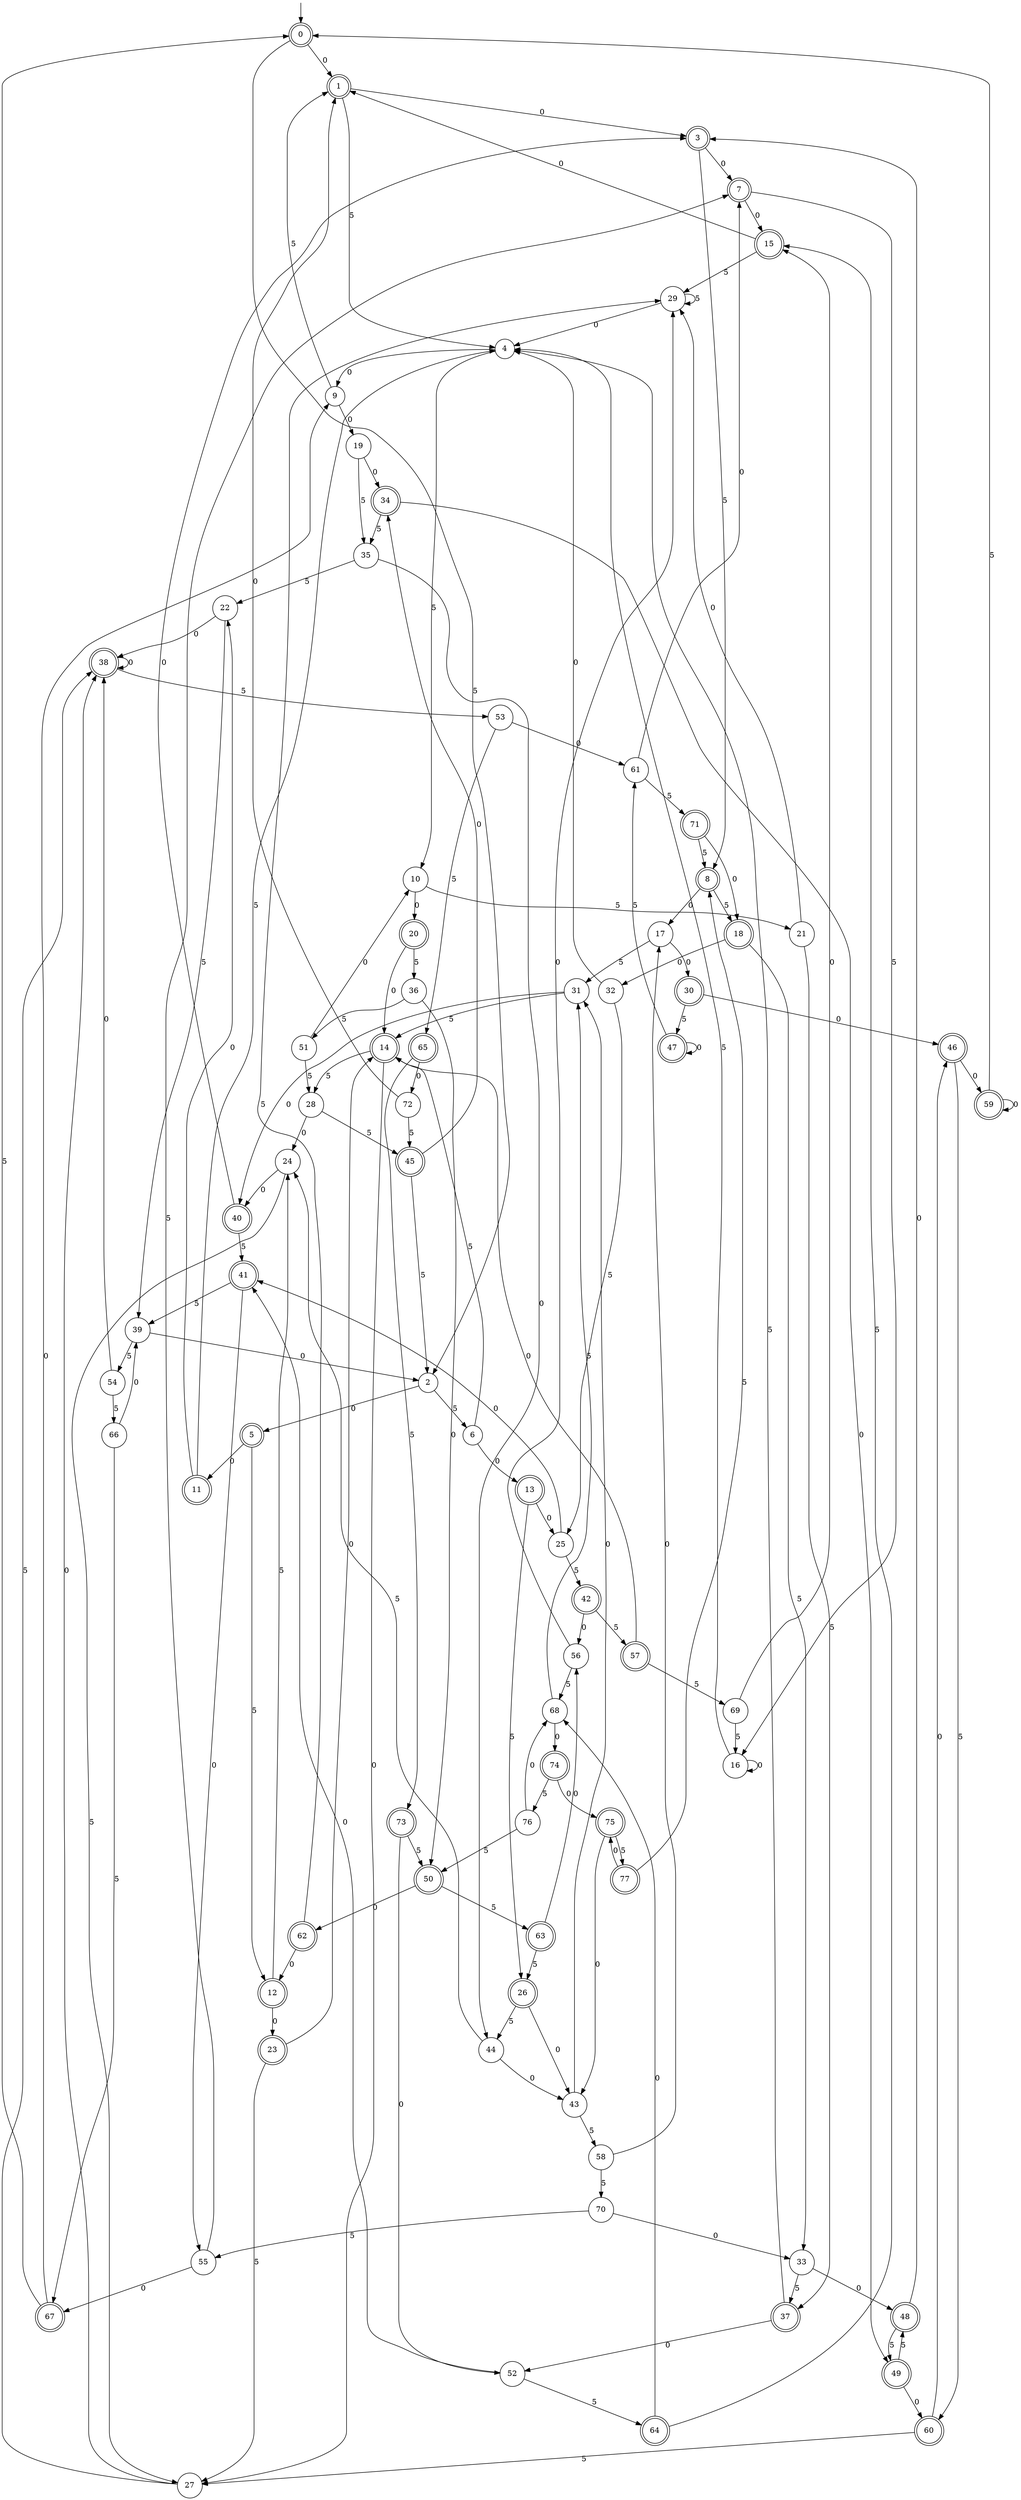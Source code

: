 digraph g {

	s0 [shape="doublecircle" label="0"];
	s1 [shape="doublecircle" label="1"];
	s2 [shape="circle" label="2"];
	s3 [shape="doublecircle" label="3"];
	s4 [shape="circle" label="4"];
	s5 [shape="doublecircle" label="5"];
	s6 [shape="circle" label="6"];
	s7 [shape="doublecircle" label="7"];
	s8 [shape="doublecircle" label="8"];
	s9 [shape="circle" label="9"];
	s10 [shape="circle" label="10"];
	s11 [shape="doublecircle" label="11"];
	s12 [shape="doublecircle" label="12"];
	s13 [shape="doublecircle" label="13"];
	s14 [shape="doublecircle" label="14"];
	s15 [shape="doublecircle" label="15"];
	s16 [shape="circle" label="16"];
	s17 [shape="circle" label="17"];
	s18 [shape="doublecircle" label="18"];
	s19 [shape="circle" label="19"];
	s20 [shape="doublecircle" label="20"];
	s21 [shape="circle" label="21"];
	s22 [shape="circle" label="22"];
	s23 [shape="doublecircle" label="23"];
	s24 [shape="circle" label="24"];
	s25 [shape="circle" label="25"];
	s26 [shape="doublecircle" label="26"];
	s27 [shape="circle" label="27"];
	s28 [shape="circle" label="28"];
	s29 [shape="circle" label="29"];
	s30 [shape="doublecircle" label="30"];
	s31 [shape="circle" label="31"];
	s32 [shape="circle" label="32"];
	s33 [shape="circle" label="33"];
	s34 [shape="doublecircle" label="34"];
	s35 [shape="circle" label="35"];
	s36 [shape="circle" label="36"];
	s37 [shape="doublecircle" label="37"];
	s38 [shape="doublecircle" label="38"];
	s39 [shape="circle" label="39"];
	s40 [shape="doublecircle" label="40"];
	s41 [shape="doublecircle" label="41"];
	s42 [shape="doublecircle" label="42"];
	s43 [shape="circle" label="43"];
	s44 [shape="circle" label="44"];
	s45 [shape="doublecircle" label="45"];
	s46 [shape="doublecircle" label="46"];
	s47 [shape="doublecircle" label="47"];
	s48 [shape="doublecircle" label="48"];
	s49 [shape="doublecircle" label="49"];
	s50 [shape="doublecircle" label="50"];
	s51 [shape="circle" label="51"];
	s52 [shape="circle" label="52"];
	s53 [shape="circle" label="53"];
	s54 [shape="circle" label="54"];
	s55 [shape="circle" label="55"];
	s56 [shape="circle" label="56"];
	s57 [shape="doublecircle" label="57"];
	s58 [shape="circle" label="58"];
	s59 [shape="doublecircle" label="59"];
	s60 [shape="doublecircle" label="60"];
	s61 [shape="circle" label="61"];
	s62 [shape="doublecircle" label="62"];
	s63 [shape="doublecircle" label="63"];
	s64 [shape="doublecircle" label="64"];
	s65 [shape="doublecircle" label="65"];
	s66 [shape="circle" label="66"];
	s67 [shape="doublecircle" label="67"];
	s68 [shape="circle" label="68"];
	s69 [shape="circle" label="69"];
	s70 [shape="circle" label="70"];
	s71 [shape="doublecircle" label="71"];
	s72 [shape="circle" label="72"];
	s73 [shape="doublecircle" label="73"];
	s74 [shape="doublecircle" label="74"];
	s75 [shape="doublecircle" label="75"];
	s76 [shape="circle" label="76"];
	s77 [shape="doublecircle" label="77"];
	s0 -> s1 [label="0"];
	s0 -> s2 [label="5"];
	s1 -> s3 [label="0"];
	s1 -> s4 [label="5"];
	s2 -> s5 [label="0"];
	s2 -> s6 [label="5"];
	s3 -> s7 [label="0"];
	s3 -> s8 [label="5"];
	s4 -> s9 [label="0"];
	s4 -> s10 [label="5"];
	s5 -> s11 [label="0"];
	s5 -> s12 [label="5"];
	s6 -> s13 [label="0"];
	s6 -> s14 [label="5"];
	s7 -> s15 [label="0"];
	s7 -> s16 [label="5"];
	s8 -> s17 [label="0"];
	s8 -> s18 [label="5"];
	s9 -> s19 [label="0"];
	s9 -> s1 [label="5"];
	s10 -> s20 [label="0"];
	s10 -> s21 [label="5"];
	s11 -> s22 [label="0"];
	s11 -> s4 [label="5"];
	s12 -> s23 [label="0"];
	s12 -> s24 [label="5"];
	s13 -> s25 [label="0"];
	s13 -> s26 [label="5"];
	s14 -> s27 [label="0"];
	s14 -> s28 [label="5"];
	s15 -> s1 [label="0"];
	s15 -> s29 [label="5"];
	s16 -> s16 [label="0"];
	s16 -> s4 [label="5"];
	s17 -> s30 [label="0"];
	s17 -> s31 [label="5"];
	s18 -> s32 [label="0"];
	s18 -> s33 [label="5"];
	s19 -> s34 [label="0"];
	s19 -> s35 [label="5"];
	s20 -> s14 [label="0"];
	s20 -> s36 [label="5"];
	s21 -> s29 [label="0"];
	s21 -> s37 [label="5"];
	s22 -> s38 [label="0"];
	s22 -> s39 [label="5"];
	s23 -> s14 [label="0"];
	s23 -> s27 [label="5"];
	s24 -> s40 [label="0"];
	s24 -> s27 [label="5"];
	s25 -> s41 [label="0"];
	s25 -> s42 [label="5"];
	s26 -> s43 [label="0"];
	s26 -> s44 [label="5"];
	s27 -> s38 [label="0"];
	s27 -> s38 [label="5"];
	s28 -> s24 [label="0"];
	s28 -> s45 [label="5"];
	s29 -> s4 [label="0"];
	s29 -> s29 [label="5"];
	s30 -> s46 [label="0"];
	s30 -> s47 [label="5"];
	s31 -> s40 [label="0"];
	s31 -> s14 [label="5"];
	s32 -> s4 [label="0"];
	s32 -> s25 [label="5"];
	s33 -> s48 [label="0"];
	s33 -> s37 [label="5"];
	s34 -> s49 [label="0"];
	s34 -> s35 [label="5"];
	s35 -> s44 [label="0"];
	s35 -> s22 [label="5"];
	s36 -> s50 [label="0"];
	s36 -> s51 [label="5"];
	s37 -> s52 [label="0"];
	s37 -> s4 [label="5"];
	s38 -> s38 [label="0"];
	s38 -> s53 [label="5"];
	s39 -> s2 [label="0"];
	s39 -> s54 [label="5"];
	s40 -> s3 [label="0"];
	s40 -> s41 [label="5"];
	s41 -> s55 [label="0"];
	s41 -> s39 [label="5"];
	s42 -> s56 [label="0"];
	s42 -> s57 [label="5"];
	s43 -> s31 [label="0"];
	s43 -> s58 [label="5"];
	s44 -> s43 [label="0"];
	s44 -> s24 [label="5"];
	s45 -> s34 [label="0"];
	s45 -> s2 [label="5"];
	s46 -> s59 [label="0"];
	s46 -> s60 [label="5"];
	s47 -> s47 [label="0"];
	s47 -> s61 [label="5"];
	s48 -> s3 [label="0"];
	s48 -> s49 [label="5"];
	s49 -> s60 [label="0"];
	s49 -> s48 [label="5"];
	s50 -> s62 [label="0"];
	s50 -> s63 [label="5"];
	s51 -> s10 [label="0"];
	s51 -> s28 [label="5"];
	s52 -> s41 [label="0"];
	s52 -> s64 [label="5"];
	s53 -> s61 [label="0"];
	s53 -> s65 [label="5"];
	s54 -> s38 [label="0"];
	s54 -> s66 [label="5"];
	s55 -> s67 [label="0"];
	s55 -> s7 [label="5"];
	s56 -> s29 [label="0"];
	s56 -> s68 [label="5"];
	s57 -> s14 [label="0"];
	s57 -> s69 [label="5"];
	s58 -> s17 [label="0"];
	s58 -> s70 [label="5"];
	s59 -> s59 [label="0"];
	s59 -> s0 [label="5"];
	s60 -> s46 [label="0"];
	s60 -> s27 [label="5"];
	s61 -> s7 [label="0"];
	s61 -> s71 [label="5"];
	s62 -> s12 [label="0"];
	s62 -> s29 [label="5"];
	s63 -> s56 [label="0"];
	s63 -> s26 [label="5"];
	s64 -> s68 [label="0"];
	s64 -> s15 [label="5"];
	s65 -> s72 [label="0"];
	s65 -> s73 [label="5"];
	s66 -> s39 [label="0"];
	s66 -> s67 [label="5"];
	s67 -> s9 [label="0"];
	s67 -> s0 [label="5"];
	s68 -> s74 [label="0"];
	s68 -> s31 [label="5"];
	s69 -> s15 [label="0"];
	s69 -> s16 [label="5"];
	s70 -> s33 [label="0"];
	s70 -> s55 [label="5"];
	s71 -> s18 [label="0"];
	s71 -> s8 [label="5"];
	s72 -> s1 [label="0"];
	s72 -> s45 [label="5"];
	s73 -> s52 [label="0"];
	s73 -> s50 [label="5"];
	s74 -> s75 [label="0"];
	s74 -> s76 [label="5"];
	s75 -> s43 [label="0"];
	s75 -> s77 [label="5"];
	s76 -> s68 [label="0"];
	s76 -> s50 [label="5"];
	s77 -> s75 [label="0"];
	s77 -> s8 [label="5"];

__start0 [label="" shape="none" width="0" height="0"];
__start0 -> s0;

}
